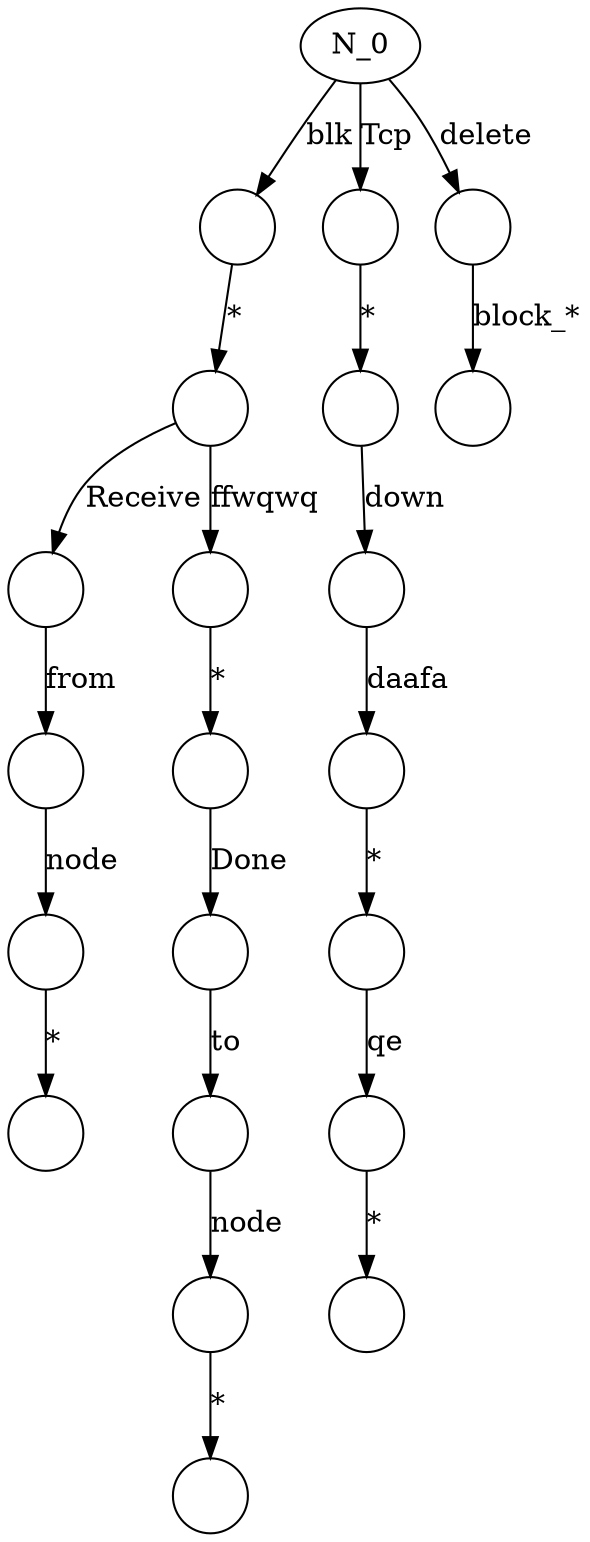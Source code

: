 // The visualization of prefix tree 2018-09-19
strict digraph {
	N_1 [label=" " shape=circle]
	N_0 -> N_1 [label=blk]
	N_2 [label=" " shape=circle]
	N_1 -> N_2 [label="*"]
	N_3 [label=" " shape=circle]
	N_2 -> N_3 [label=Receive]
	N_4 [label=" " shape=circle]
	N_3 -> N_4 [label=from]
	N_5 [label=" " shape=circle]
	N_4 -> N_5 [label="node"]
	N_6 [label=" " shape=circle]
	N_5 -> N_6 [label="*"]
	N_7 [label=" " shape=circle]
	N_2 -> N_7 [label=ffwqwq]
	N_8 [label=" " shape=circle]
	N_7 -> N_8 [label="*"]
	N_9 [label=" " shape=circle]
	N_8 -> N_9 [label=Done]
	N_10 [label=" " shape=circle]
	N_9 -> N_10 [label=to]
	N_11 [label=" " shape=circle]
	N_10 -> N_11 [label="node"]
	N_12 [label=" " shape=circle]
	N_11 -> N_12 [label="*"]
	N_13 [label=" " shape=circle]
	N_0 -> N_13 [label=Tcp]
	N_14 [label=" " shape=circle]
	N_13 -> N_14 [label="*"]
	N_15 [label=" " shape=circle]
	N_14 -> N_15 [label=down]
	N_16 [label=" " shape=circle]
	N_15 -> N_16 [label=daafa]
	N_17 [label=" " shape=circle]
	N_16 -> N_17 [label="*"]
	N_18 [label=" " shape=circle]
	N_17 -> N_18 [label=qe]
	N_19 [label=" " shape=circle]
	N_18 -> N_19 [label="*"]
	N_20 [label=" " shape=circle]
	N_0 -> N_20 [label=delete]
	N_21 [label=" " shape=circle]
	N_20 -> N_21 [label="block_*"]
}
